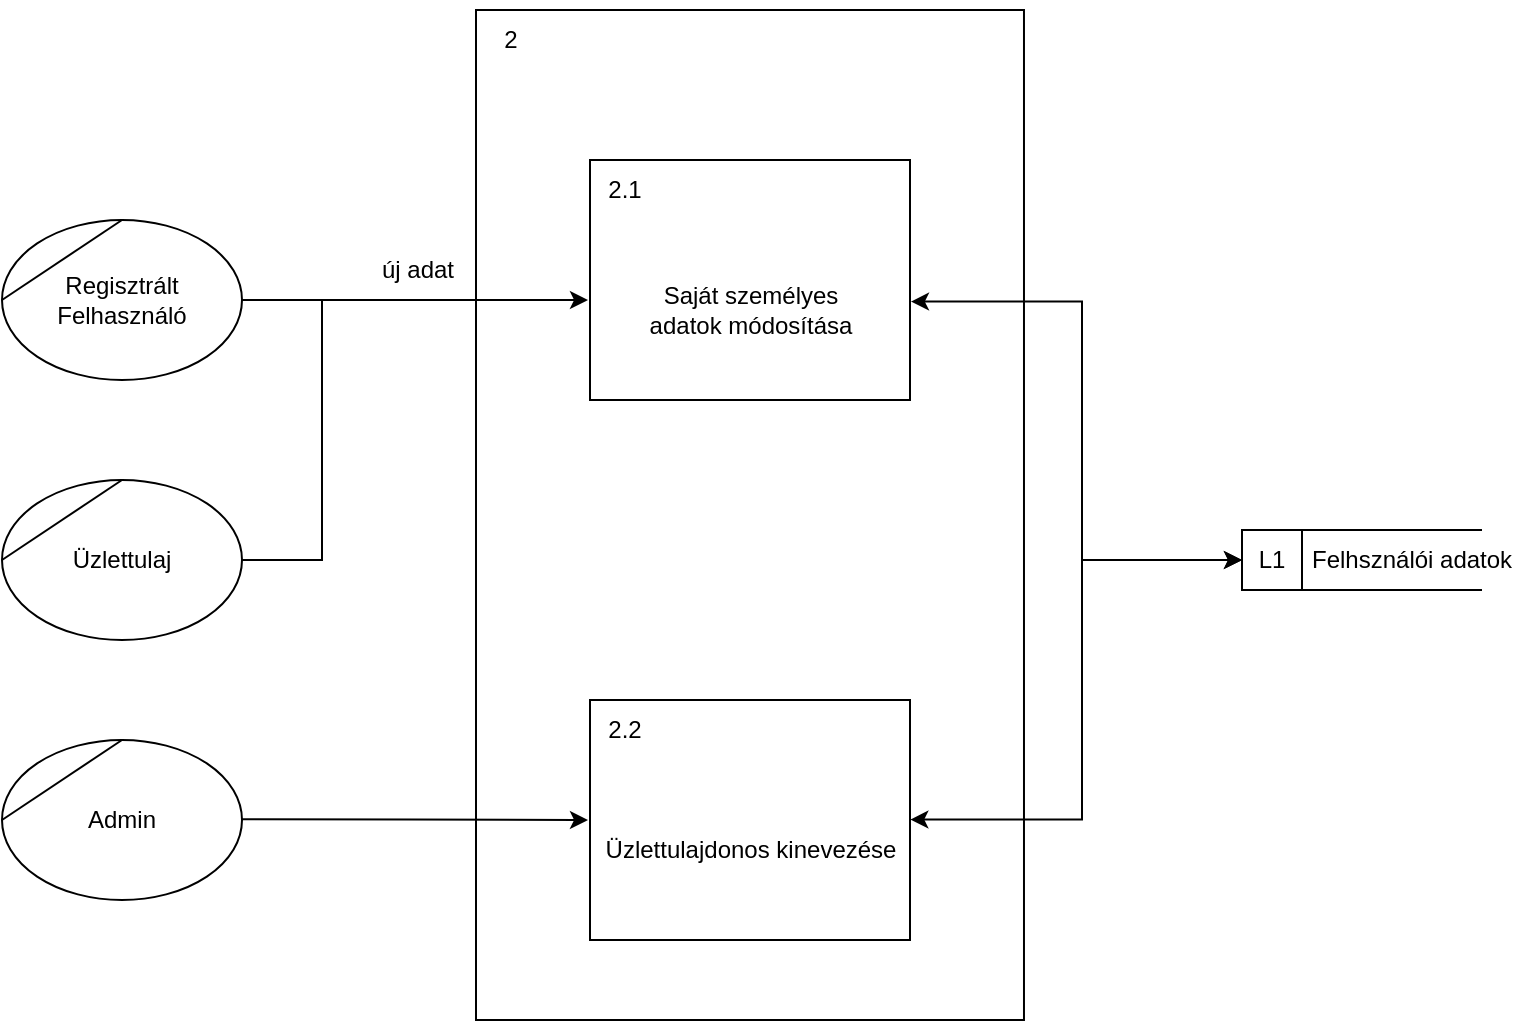 <mxfile version="20.8.20" type="device"><diagram name="Page-1" id="E2Cxj_QSD6U9ifqRgAKj"><mxGraphModel dx="1979" dy="1143" grid="1" gridSize="10" guides="1" tooltips="1" connect="1" arrows="1" fold="1" page="1" pageScale="1" pageWidth="827" pageHeight="1169" math="0" shadow="0"><root><mxCell id="0"/><mxCell id="1" parent="0"/><mxCell id="fdOmFBHX-idOKBcixgKo-31" value="" style="html=1;dashed=0;whitespace=wrap;shape=mxgraph.dfd.process;align=center;container=1;collapsible=0;spacingTop=30;" parent="1" vertex="1"><mxGeometry x="277" y="332" width="273.99" height="505" as="geometry"/></mxCell><mxCell id="fdOmFBHX-idOKBcixgKo-32" value="2" style="text;html=1;strokeColor=none;fillColor=none;align=center;verticalAlign=middle;whiteSpace=wrap;rounded=0;movable=0;resizable=0;rotatable=0;cloneable=0;deletable=0;connectable=0;allowArrows=0;pointerEvents=1;" parent="fdOmFBHX-idOKBcixgKo-31" vertex="1"><mxGeometry width="35" height="30" as="geometry"/></mxCell><mxCell id="fdOmFBHX-idOKBcixgKo-33" value="" style="text;html=1;strokeColor=none;fillColor=none;align=left;verticalAlign=middle;whiteSpace=wrap;rounded=0;movable=0;resizable=0;connectable=0;allowArrows=0;rotatable=0;cloneable=0;deletable=0;spacingLeft=6;autosize=1;resizeWidth=0;" parent="fdOmFBHX-idOKBcixgKo-31" vertex="1"><mxGeometry x="35" y="-5" width="50" height="40" as="geometry"/></mxCell><mxCell id="fdOmFBHX-idOKBcixgKo-50" value="Saját személyes&lt;br&gt;adatok módosítása" style="html=1;dashed=0;whitespace=wrap;shape=mxgraph.dfd.process2;align=center;container=1;collapsible=0;spacingTop=30;movable=1;resizable=1;rotatable=1;deletable=1;editable=1;locked=0;connectable=1;" parent="fdOmFBHX-idOKBcixgKo-31" vertex="1"><mxGeometry x="57" y="75" width="160" height="120" as="geometry"/></mxCell><mxCell id="fdOmFBHX-idOKBcixgKo-51" value="2.1" style="text;html=1;strokeColor=none;fillColor=none;align=center;verticalAlign=middle;whiteSpace=wrap;rounded=0;connectable=0;allowArrows=0;editable=1;movable=0;resizable=0;rotatable=0;deletable=0;locked=0;cloneable=0;" parent="fdOmFBHX-idOKBcixgKo-50" vertex="1"><mxGeometry width="35" height="30" as="geometry"/></mxCell><mxCell id="fdOmFBHX-idOKBcixgKo-52" value="" style="text;strokeColor=none;fillColor=none;align=left;verticalAlign=middle;whiteSpace=wrap;rounded=0;autosize=1;connectable=0;allowArrows=0;movable=0;resizable=0;rotatable=0;deletable=0;cloneable=0;spacingLeft=6;fontStyle=0;html=1;" parent="fdOmFBHX-idOKBcixgKo-50" vertex="1"><mxGeometry x="35" y="-5" width="50" height="40" as="geometry"/></mxCell><mxCell id="fdOmFBHX-idOKBcixgKo-58" value="Üzlettulajdonos kinevezése" style="html=1;dashed=0;whitespace=wrap;shape=mxgraph.dfd.process2;align=center;container=1;collapsible=0;spacingTop=30;movable=1;resizable=1;rotatable=1;deletable=1;editable=1;locked=0;connectable=1;" parent="fdOmFBHX-idOKBcixgKo-31" vertex="1"><mxGeometry x="57" y="345" width="160" height="120" as="geometry"/></mxCell><mxCell id="fdOmFBHX-idOKBcixgKo-59" value="2.2" style="text;html=1;strokeColor=none;fillColor=none;align=center;verticalAlign=middle;whiteSpace=wrap;rounded=0;connectable=0;allowArrows=0;editable=1;movable=0;resizable=0;rotatable=0;deletable=0;locked=0;cloneable=0;" parent="fdOmFBHX-idOKBcixgKo-58" vertex="1"><mxGeometry width="35" height="30" as="geometry"/></mxCell><mxCell id="fdOmFBHX-idOKBcixgKo-60" value="" style="text;strokeColor=none;fillColor=none;align=left;verticalAlign=middle;whiteSpace=wrap;rounded=0;autosize=1;connectable=0;allowArrows=0;movable=0;resizable=0;rotatable=0;deletable=0;cloneable=0;spacingLeft=6;fontStyle=0;html=1;" parent="fdOmFBHX-idOKBcixgKo-58" vertex="1"><mxGeometry x="35" y="-5" width="50" height="40" as="geometry"/></mxCell><mxCell id="fdOmFBHX-idOKBcixgKo-17" value="Admin" style="shape=stencil(tZRtjoMgEIZPw98GJR6gYXfvQe10nZQCAbYft99RNKlW7GajiTGZeeXhnZGBCRka5YCVvGHig5VlwTm9Kb5NYhUc1DElr8qjOmhISojenuGGx9gz0DTgMbaq+GR8T9+0j5C1NYYgaE0YKU86wRQaWsvvCdZv/xhFjvgXiOB7kynLyq+/Y3fVNuBiI79j7OB+db/rgceOi61+3Grg4v9YISmTO9xCHlR9/vb2xxxnzYDW6AK8OfLTeZzO66ynzM5CnqyHBUsn1DqN9UITnWoH/kUY5Iu9PtVUzRY1jx4IGk22K9UioSs+44+uvFxl3bKX1nTZdE12iV8=);whiteSpace=wrap;html=1;" parent="1" vertex="1"><mxGeometry x="40" y="697" width="120" height="80" as="geometry"/></mxCell><mxCell id="fdOmFBHX-idOKBcixgKo-18" value="Felhsználói adatok" style="html=1;dashed=0;whitespace=wrap;shape=mxgraph.dfd.dataStoreID;align=left;spacingLeft=33;container=1;collapsible=0;autosize=0;" parent="1" vertex="1"><mxGeometry x="660" y="592" width="120" height="30" as="geometry"/></mxCell><mxCell id="fdOmFBHX-idOKBcixgKo-19" value="L1" style="text;html=1;strokeColor=none;fillColor=none;align=center;verticalAlign=middle;whiteSpace=wrap;rounded=0;movable=0;resizable=0;rotatable=0;cloneable=0;deletable=0;allowArrows=0;connectable=0;" parent="fdOmFBHX-idOKBcixgKo-18" vertex="1"><mxGeometry width="30" height="30" as="geometry"/></mxCell><mxCell id="fdOmFBHX-idOKBcixgKo-53" style="edgeStyle=orthogonalEdgeStyle;rounded=0;orthogonalLoop=1;jettySize=auto;html=1;exitX=1;exitY=0.5;exitDx=0;exitDy=0;entryX=-0.025;entryY=0.583;entryDx=0;entryDy=0;entryPerimeter=0;startArrow=none;startFill=0;endArrow=none;endFill=0;" parent="1" source="fdOmFBHX-idOKBcixgKo-21" target="fdOmFBHX-idOKBcixgKo-50" edge="1"><mxGeometry relative="1" as="geometry"/></mxCell><mxCell id="fdOmFBHX-idOKBcixgKo-21" value="Regisztrált&lt;br&gt;Felhasználó" style="shape=stencil(tZRtjoMgEIZPw98GJR6gYXfvQe10nZQCAbYft99RNKlW7GajiTGZeeXhnZGBCRka5YCVvGHig5VlwTm9Kb5NYhUc1DElr8qjOmhISojenuGGx9gz0DTgMbaq+GR8T9+0j5C1NYYgaE0YKU86wRQaWsvvCdZv/xhFjvgXiOB7kynLyq+/Y3fVNuBiI79j7OB+db/rgceOi61+3Grg4v9YISmTO9xCHlR9/vb2xxxnzYDW6AK8OfLTeZzO66ynzM5CnqyHBUsn1DqN9UITnWoH/kUY5Iu9PtVUzRY1jx4IGk22K9UioSs+44+uvFxl3bKX1nTZdE12iV8=);whiteSpace=wrap;html=1;" parent="1" vertex="1"><mxGeometry x="40" y="437" width="120" height="80" as="geometry"/></mxCell><mxCell id="fdOmFBHX-idOKBcixgKo-23" value="Üzlettulaj" style="shape=stencil(tZRtjoMgEIZPw98GJR6gYXfvQe10nZQCAbYft99RNKlW7GajiTGZeeXhnZGBCRka5YCVvGHig5VlwTm9Kb5NYhUc1DElr8qjOmhISojenuGGx9gz0DTgMbaq+GR8T9+0j5C1NYYgaE0YKU86wRQaWsvvCdZv/xhFjvgXiOB7kynLyq+/Y3fVNuBiI79j7OB+db/rgceOi61+3Grg4v9YISmTO9xCHlR9/vb2xxxnzYDW6AK8OfLTeZzO66ynzM5CnqyHBUsn1DqN9UITnWoH/kUY5Iu9PtVUzRY1jx4IGk22K9UioSs+44+uvFxl3bKX1nTZdE12iV8=);whiteSpace=wrap;html=1;" parent="1" vertex="1"><mxGeometry x="40" y="567" width="120" height="80" as="geometry"/></mxCell><mxCell id="fdOmFBHX-idOKBcixgKo-55" style="edgeStyle=orthogonalEdgeStyle;rounded=0;orthogonalLoop=1;jettySize=auto;html=1;startArrow=none;startFill=0;movable=1;resizable=1;rotatable=1;deletable=1;editable=1;locked=0;connectable=1;" parent="1" edge="1"><mxGeometry relative="1" as="geometry"><mxPoint x="160" y="607" as="sourcePoint"/><mxPoint x="333" y="477" as="targetPoint"/><Array as="points"><mxPoint x="160" y="607"/><mxPoint x="200" y="607"/><mxPoint x="200" y="477"/></Array></mxGeometry></mxCell><mxCell id="fdOmFBHX-idOKBcixgKo-57" value="új adat" style="text;html=1;strokeColor=none;fillColor=none;align=center;verticalAlign=middle;whiteSpace=wrap;rounded=0;" parent="1" vertex="1"><mxGeometry x="214.5" y="447" width="65.5" height="30" as="geometry"/></mxCell><mxCell id="fdOmFBHX-idOKBcixgKo-61" style="edgeStyle=orthogonalEdgeStyle;rounded=0;orthogonalLoop=1;jettySize=auto;html=1;exitX=1;exitY=0.5;exitDx=0;exitDy=0;startArrow=none;startFill=0;movable=1;resizable=1;rotatable=1;deletable=1;editable=1;locked=0;connectable=1;" parent="1" edge="1"><mxGeometry relative="1" as="geometry"><mxPoint x="160" y="736.66" as="sourcePoint"/><mxPoint x="333" y="737" as="targetPoint"/><Array as="points"><mxPoint x="245" y="737"/><mxPoint x="330" y="737"/></Array></mxGeometry></mxCell><mxCell id="fdOmFBHX-idOKBcixgKo-63" style="edgeStyle=orthogonalEdgeStyle;rounded=0;orthogonalLoop=1;jettySize=auto;html=1;startArrow=classic;startFill=1;movable=1;resizable=1;rotatable=1;deletable=1;editable=1;locked=0;connectable=1;exitX=1.003;exitY=0.59;exitDx=0;exitDy=0;exitPerimeter=0;" parent="1" source="fdOmFBHX-idOKBcixgKo-50" edge="1"><mxGeometry relative="1" as="geometry"><mxPoint x="580" y="480" as="sourcePoint"/><mxPoint x="660" y="607" as="targetPoint"/><Array as="points"><mxPoint x="580" y="478"/><mxPoint x="580" y="607"/></Array></mxGeometry></mxCell><mxCell id="fdOmFBHX-idOKBcixgKo-64" style="edgeStyle=orthogonalEdgeStyle;rounded=0;orthogonalLoop=1;jettySize=auto;html=1;startArrow=classic;startFill=1;movable=1;resizable=1;rotatable=1;deletable=1;editable=1;locked=0;connectable=1;exitX=1.001;exitY=0.498;exitDx=0;exitDy=0;exitPerimeter=0;" parent="1" source="fdOmFBHX-idOKBcixgKo-58" edge="1"><mxGeometry relative="1" as="geometry"><mxPoint x="590" y="740" as="sourcePoint"/><mxPoint x="660" y="607" as="targetPoint"/><Array as="points"><mxPoint x="580" y="737"/><mxPoint x="580" y="607"/></Array></mxGeometry></mxCell></root></mxGraphModel></diagram></mxfile>
